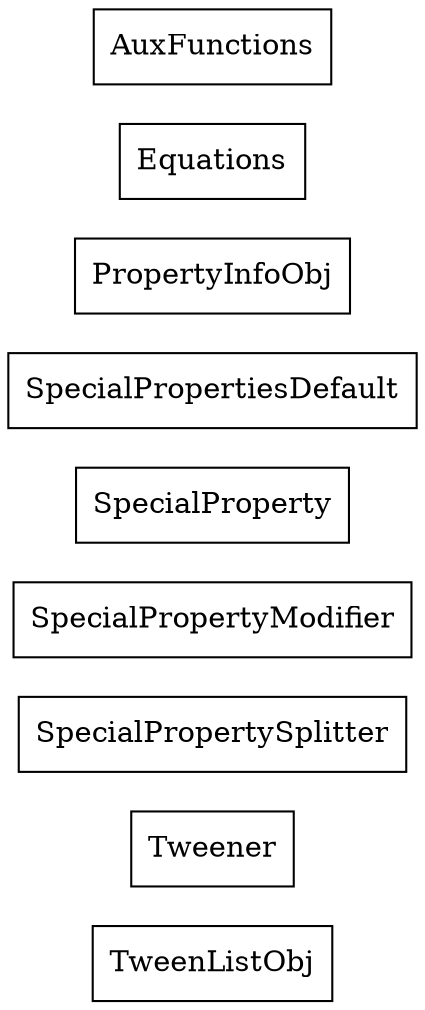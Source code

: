 strict digraph class_diagram {
  rankdir=LR;
  TypeTweenListObj[
    label="TweenListObj",
    URL="TweenListObj.html",
    tooltip="com.sekati.transitions.TweenListObj",
    shape="record"
  ];
  TypeTweener[
    label="Tweener",
    URL="Tweener.html",
    tooltip="com.sekati.transitions.Tweener",
    shape="record"
  ];
  TypeSpecialPropertySplitter[
    label="SpecialPropertySplitter",
    URL="SpecialPropertySplitter.html",
    tooltip="com.sekati.transitions.SpecialPropertySplitter",
    shape="record"
  ];
  TypeSpecialPropertyModifier[
    label="SpecialPropertyModifier",
    URL="SpecialPropertyModifier.html",
    tooltip="com.sekati.transitions.SpecialPropertyModifier",
    shape="record"
  ];
  TypeSpecialProperty[
    label="SpecialProperty",
    URL="SpecialProperty.html",
    tooltip="com.sekati.transitions.SpecialProperty",
    shape="record"
  ];
  TypeSpecialPropertiesDefault[
    label="SpecialPropertiesDefault",
    URL="SpecialPropertiesDefault.html",
    tooltip="com.sekati.transitions.SpecialPropertiesDefault",
    shape="record"
  ];
  TypePropertyInfoObj[
    label="PropertyInfoObj",
    URL="PropertyInfoObj.html",
    tooltip="com.sekati.transitions.PropertyInfoObj",
    shape="record"
  ];
  TypeEquations[
    label="Equations",
    URL="Equations.html",
    tooltip="com.sekati.transitions.Equations",
    shape="record"
  ];
  TypeAuxFunctions[
    label="AuxFunctions",
    URL="AuxFunctions.html",
    tooltip="com.sekati.transitions.AuxFunctions",
    shape="record"
  ];
}
